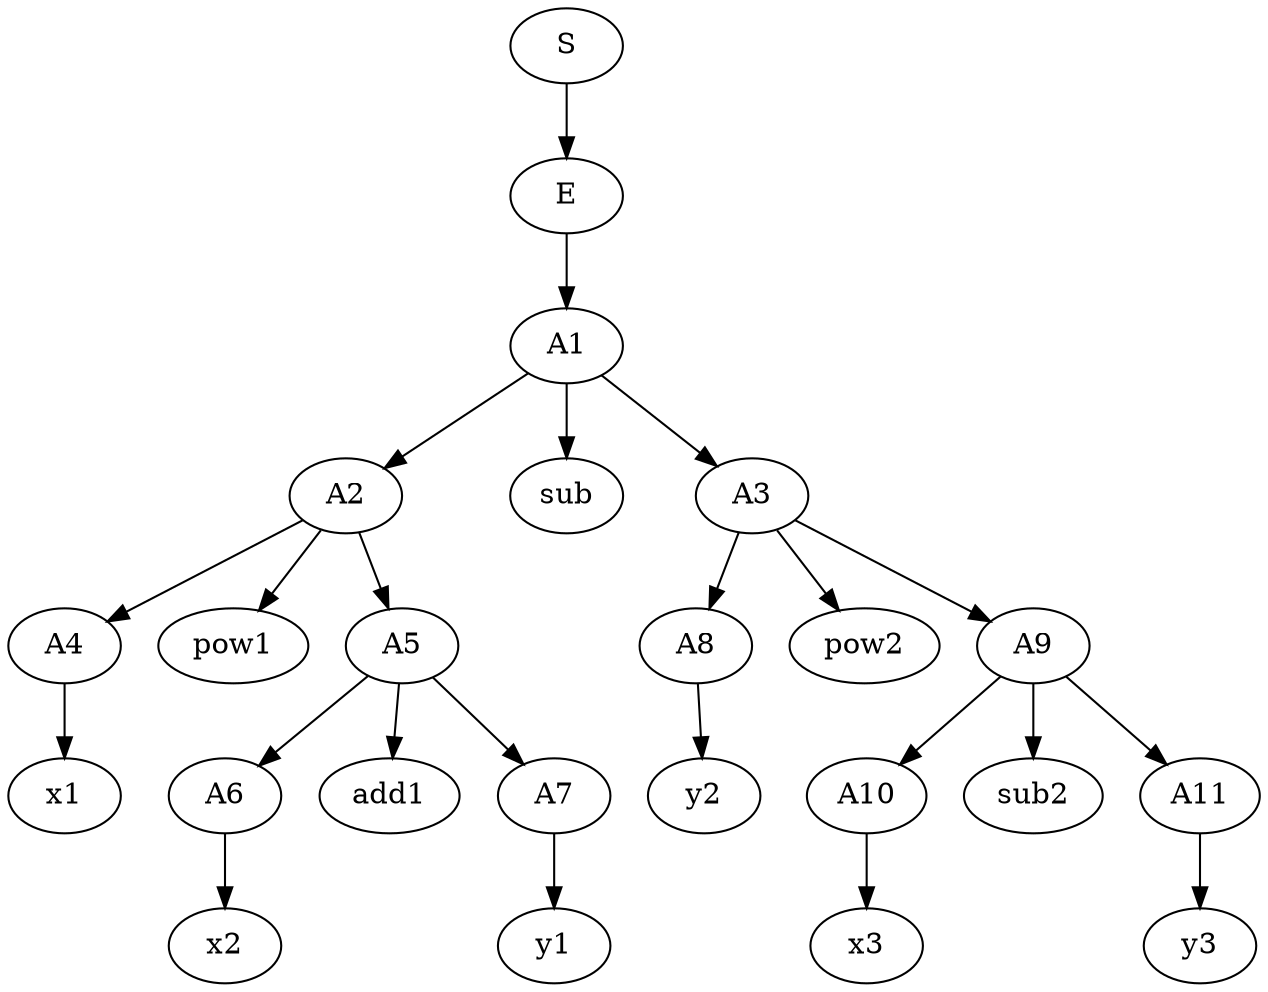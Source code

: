 digraph G {  
  ordering=in ;
  S[texlbl="$\langle S \rangle$"];
  S -> E
  E[texlbl="$\langle E \rangle$"];
  E->A1
  A1[texlbl="$\langle A \rangle$"];
  A1->A2
  A1->sub
  A1->A3
  A2[texlbl="$\langle A \rangle$"];
  sub[texlbl="$-$"];
  A3[texlbl="$\langle A \rangle$"];

  A2->A4
  A2->pow1
  pow1[texlbl="pow"];
  A2->A5
  A5->A6
  A5->add1
  add1[texlbl="$+$"];
  A5->A7

  A4[texlbl="$\langle A \rangle$"];
  A5[texlbl="$\langle A \rangle$"];
  A6[texlbl="$\langle A \rangle$"];
  A7[texlbl="$\langle A \rangle$"];
  A4->x1
  A6->x2
  A7->y1
  
  x1[texlbl="$x$"];
  x2[texlbl="$x$"];
  y1[texlbl="$y$"];

  A2[texlbl="$\langle A \rangle$"];

  A3->A8
  A3->pow2
  pow2[texlbl="pow"];
  A3->A9
  A9->A10
  A9->sub2
  sub2[texlbl="$-$"];
  A9->A11

  A8[texlbl="$\langle A \rangle$"];
  A9[texlbl="$\langle A \rangle$"];
  A10[texlbl="$\langle A \rangle$"];
  A11[texlbl="$\langle A \rangle$"];
  A8->y2
  A10->x3
  A11->y3
  
  x3[texlbl="$x$"];
  y2[texlbl="$y$"];
  y3[texlbl="$y$"];

}

